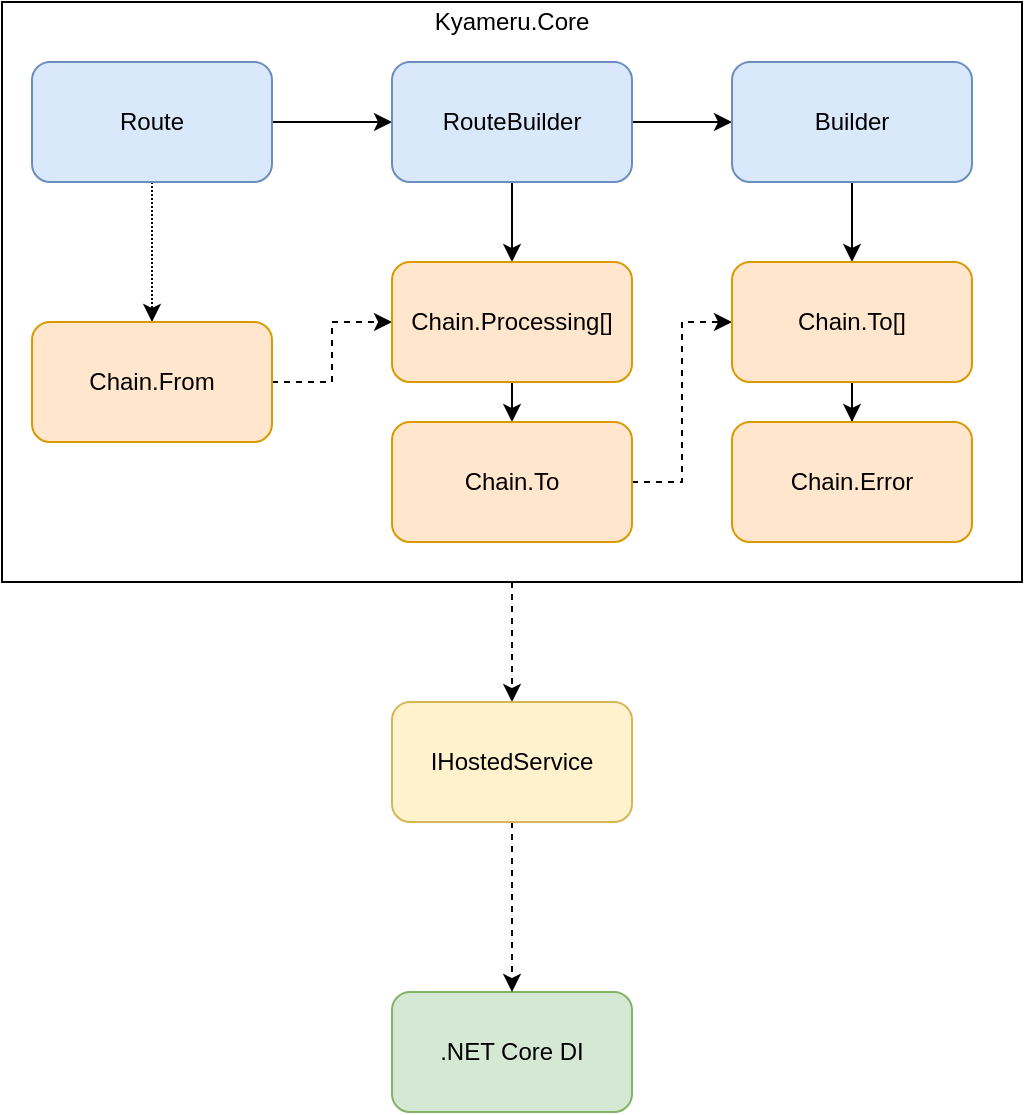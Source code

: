 <mxfile version="13.7.9" type="device" pages="2"><diagram id="D4D58hoJVwwBNJkjfzT6" name="Basic"><mxGraphModel dx="1092" dy="816" grid="1" gridSize="10" guides="1" tooltips="1" connect="1" arrows="1" fold="1" page="1" pageScale="1" pageWidth="827" pageHeight="1169" math="0" shadow="0"><root><mxCell id="0"/><mxCell id="1" parent="0"/><mxCell id="ehuOy5O4nS_5-1ZMVrTb-1" value=".NET Core DI" style="rounded=1;whiteSpace=wrap;html=1;fillColor=#d5e8d4;strokeColor=#82b366;" vertex="1" parent="1"><mxGeometry x="340" y="585" width="120" height="60" as="geometry"/></mxCell><mxCell id="ehuOy5O4nS_5-1ZMVrTb-28" value="" style="edgeStyle=orthogonalEdgeStyle;rounded=0;orthogonalLoop=1;jettySize=auto;html=1;dashed=1;" edge="1" parent="1" source="ehuOy5O4nS_5-1ZMVrTb-2" target="ehuOy5O4nS_5-1ZMVrTb-26"><mxGeometry relative="1" as="geometry"/></mxCell><mxCell id="ehuOy5O4nS_5-1ZMVrTb-2" value="" style="rounded=0;whiteSpace=wrap;html=1;" vertex="1" parent="1"><mxGeometry x="145" y="90" width="510" height="290" as="geometry"/></mxCell><mxCell id="ehuOy5O4nS_5-1ZMVrTb-4" value="Kyameru.Core" style="text;html=1;strokeColor=none;fillColor=none;align=center;verticalAlign=middle;whiteSpace=wrap;rounded=0;" vertex="1" parent="1"><mxGeometry x="380" y="90" width="40" height="20" as="geometry"/></mxCell><mxCell id="ehuOy5O4nS_5-1ZMVrTb-9" value="" style="edgeStyle=orthogonalEdgeStyle;rounded=0;orthogonalLoop=1;jettySize=auto;html=1;" edge="1" parent="1" source="ehuOy5O4nS_5-1ZMVrTb-6" target="ehuOy5O4nS_5-1ZMVrTb-8"><mxGeometry relative="1" as="geometry"/></mxCell><mxCell id="ehuOy5O4nS_5-1ZMVrTb-13" style="edgeStyle=orthogonalEdgeStyle;rounded=0;orthogonalLoop=1;jettySize=auto;html=1;exitX=0.5;exitY=1;exitDx=0;exitDy=0;entryX=0.5;entryY=0;entryDx=0;entryDy=0;dashed=1;dashPattern=1 1;" edge="1" parent="1" source="ehuOy5O4nS_5-1ZMVrTb-6" target="ehuOy5O4nS_5-1ZMVrTb-12"><mxGeometry relative="1" as="geometry"/></mxCell><mxCell id="ehuOy5O4nS_5-1ZMVrTb-6" value="Route" style="rounded=1;whiteSpace=wrap;html=1;fillColor=#dae8fc;strokeColor=#6c8ebf;" vertex="1" parent="1"><mxGeometry x="160" y="120" width="120" height="60" as="geometry"/></mxCell><mxCell id="ehuOy5O4nS_5-1ZMVrTb-11" value="" style="edgeStyle=orthogonalEdgeStyle;rounded=0;orthogonalLoop=1;jettySize=auto;html=1;" edge="1" parent="1" source="ehuOy5O4nS_5-1ZMVrTb-8" target="ehuOy5O4nS_5-1ZMVrTb-10"><mxGeometry relative="1" as="geometry"/></mxCell><mxCell id="ehuOy5O4nS_5-1ZMVrTb-20" style="edgeStyle=orthogonalEdgeStyle;rounded=0;orthogonalLoop=1;jettySize=auto;html=1;exitX=0.5;exitY=1;exitDx=0;exitDy=0;entryX=0.5;entryY=0;entryDx=0;entryDy=0;" edge="1" parent="1" source="ehuOy5O4nS_5-1ZMVrTb-8" target="ehuOy5O4nS_5-1ZMVrTb-14"><mxGeometry relative="1" as="geometry"/></mxCell><mxCell id="ehuOy5O4nS_5-1ZMVrTb-8" value="RouteBuilder" style="rounded=1;whiteSpace=wrap;html=1;fillColor=#dae8fc;strokeColor=#6c8ebf;" vertex="1" parent="1"><mxGeometry x="340" y="120" width="120" height="60" as="geometry"/></mxCell><mxCell id="ehuOy5O4nS_5-1ZMVrTb-22" style="edgeStyle=orthogonalEdgeStyle;rounded=0;orthogonalLoop=1;jettySize=auto;html=1;exitX=0.5;exitY=1;exitDx=0;exitDy=0;entryX=0.5;entryY=0;entryDx=0;entryDy=0;" edge="1" parent="1" source="ehuOy5O4nS_5-1ZMVrTb-10" target="ehuOy5O4nS_5-1ZMVrTb-17"><mxGeometry relative="1" as="geometry"/></mxCell><mxCell id="ehuOy5O4nS_5-1ZMVrTb-10" value="Builder" style="rounded=1;whiteSpace=wrap;html=1;fillColor=#dae8fc;strokeColor=#6c8ebf;" vertex="1" parent="1"><mxGeometry x="510" y="120" width="120" height="60" as="geometry"/></mxCell><mxCell id="ehuOy5O4nS_5-1ZMVrTb-24" style="edgeStyle=orthogonalEdgeStyle;rounded=0;orthogonalLoop=1;jettySize=auto;html=1;entryX=0;entryY=0.5;entryDx=0;entryDy=0;dashed=1;" edge="1" parent="1" source="ehuOy5O4nS_5-1ZMVrTb-12" target="ehuOy5O4nS_5-1ZMVrTb-14"><mxGeometry relative="1" as="geometry"/></mxCell><mxCell id="ehuOy5O4nS_5-1ZMVrTb-12" value="Chain.From" style="rounded=1;whiteSpace=wrap;html=1;fillColor=#ffe6cc;strokeColor=#d79b00;" vertex="1" parent="1"><mxGeometry x="160" y="250" width="120" height="60" as="geometry"/></mxCell><mxCell id="ehuOy5O4nS_5-1ZMVrTb-21" style="edgeStyle=orthogonalEdgeStyle;rounded=0;orthogonalLoop=1;jettySize=auto;html=1;exitX=0.5;exitY=1;exitDx=0;exitDy=0;entryX=0.5;entryY=0;entryDx=0;entryDy=0;" edge="1" parent="1" source="ehuOy5O4nS_5-1ZMVrTb-14" target="ehuOy5O4nS_5-1ZMVrTb-16"><mxGeometry relative="1" as="geometry"/></mxCell><mxCell id="ehuOy5O4nS_5-1ZMVrTb-14" value="Chain.Processing[]" style="rounded=1;whiteSpace=wrap;html=1;fillColor=#ffe6cc;strokeColor=#d79b00;" vertex="1" parent="1"><mxGeometry x="340" y="220" width="120" height="60" as="geometry"/></mxCell><mxCell id="ehuOy5O4nS_5-1ZMVrTb-25" style="edgeStyle=orthogonalEdgeStyle;rounded=0;orthogonalLoop=1;jettySize=auto;html=1;exitX=1;exitY=0.5;exitDx=0;exitDy=0;entryX=0;entryY=0.5;entryDx=0;entryDy=0;dashed=1;" edge="1" parent="1" source="ehuOy5O4nS_5-1ZMVrTb-16" target="ehuOy5O4nS_5-1ZMVrTb-17"><mxGeometry relative="1" as="geometry"/></mxCell><mxCell id="ehuOy5O4nS_5-1ZMVrTb-16" value="Chain.To" style="rounded=1;whiteSpace=wrap;html=1;fillColor=#ffe6cc;strokeColor=#d79b00;" vertex="1" parent="1"><mxGeometry x="340" y="300" width="120" height="60" as="geometry"/></mxCell><mxCell id="ehuOy5O4nS_5-1ZMVrTb-23" style="edgeStyle=orthogonalEdgeStyle;rounded=0;orthogonalLoop=1;jettySize=auto;html=1;exitX=0.5;exitY=1;exitDx=0;exitDy=0;" edge="1" parent="1" source="ehuOy5O4nS_5-1ZMVrTb-17" target="ehuOy5O4nS_5-1ZMVrTb-18"><mxGeometry relative="1" as="geometry"/></mxCell><mxCell id="ehuOy5O4nS_5-1ZMVrTb-17" value="Chain.To[]" style="rounded=1;whiteSpace=wrap;html=1;fillColor=#ffe6cc;strokeColor=#d79b00;" vertex="1" parent="1"><mxGeometry x="510" y="220" width="120" height="60" as="geometry"/></mxCell><mxCell id="ehuOy5O4nS_5-1ZMVrTb-18" value="Chain.Error" style="rounded=1;whiteSpace=wrap;html=1;fillColor=#ffe6cc;strokeColor=#d79b00;" vertex="1" parent="1"><mxGeometry x="510" y="300" width="120" height="60" as="geometry"/></mxCell><mxCell id="ehuOy5O4nS_5-1ZMVrTb-27" value="" style="edgeStyle=orthogonalEdgeStyle;rounded=0;orthogonalLoop=1;jettySize=auto;html=1;dashed=1;" edge="1" parent="1" source="ehuOy5O4nS_5-1ZMVrTb-26" target="ehuOy5O4nS_5-1ZMVrTb-1"><mxGeometry relative="1" as="geometry"/></mxCell><mxCell id="ehuOy5O4nS_5-1ZMVrTb-26" value="IHostedService" style="rounded=1;whiteSpace=wrap;html=1;fillColor=#fff2cc;strokeColor=#d6b656;" vertex="1" parent="1"><mxGeometry x="340" y="440" width="120" height="60" as="geometry"/></mxCell></root></mxGraphModel></diagram><diagram id="bNw49PAiY6rqvHR16H36" name="Flow"><mxGraphModel dx="1092" dy="816" grid="1" gridSize="10" guides="1" tooltips="1" connect="1" arrows="1" fold="1" page="1" pageScale="1" pageWidth="827" pageHeight="1169" math="0" shadow="0"><root><mxCell id="QjQsWKZMk5YT0tR8giiv-0"/><mxCell id="QjQsWKZMk5YT0tR8giiv-1" parent="QjQsWKZMk5YT0tR8giiv-0"/><mxCell id="QjQsWKZMk5YT0tR8giiv-4" value="" style="edgeStyle=orthogonalEdgeStyle;rounded=0;orthogonalLoop=1;jettySize=auto;html=1;" edge="1" parent="QjQsWKZMk5YT0tR8giiv-1" source="QjQsWKZMk5YT0tR8giiv-2" target="QjQsWKZMk5YT0tR8giiv-3"><mxGeometry relative="1" as="geometry"/></mxCell><mxCell id="QjQsWKZMk5YT0tR8giiv-38" style="edgeStyle=orthogonalEdgeStyle;rounded=0;orthogonalLoop=1;jettySize=auto;html=1;exitX=0.5;exitY=1;exitDx=0;exitDy=0;entryX=0;entryY=0.5;entryDx=0;entryDy=0;" edge="1" parent="QjQsWKZMk5YT0tR8giiv-1" source="QjQsWKZMk5YT0tR8giiv-2" target="QjQsWKZMk5YT0tR8giiv-25"><mxGeometry relative="1" as="geometry"/></mxCell><mxCell id="QjQsWKZMk5YT0tR8giiv-2" value="Core.Chain.From" style="rounded=1;whiteSpace=wrap;html=1;fillColor=#d5e8d4;strokeColor=#82b366;" vertex="1" parent="QjQsWKZMk5YT0tR8giiv-1"><mxGeometry x="40" y="290" width="120" height="60" as="geometry"/></mxCell><mxCell id="QjQsWKZMk5YT0tR8giiv-6" value="" style="edgeStyle=orthogonalEdgeStyle;rounded=0;orthogonalLoop=1;jettySize=auto;html=1;entryX=0;entryY=0.5;entryDx=0;entryDy=0;" edge="1" parent="QjQsWKZMk5YT0tR8giiv-1" source="QjQsWKZMk5YT0tR8giiv-3" target="QjQsWKZMk5YT0tR8giiv-5"><mxGeometry relative="1" as="geometry"/></mxCell><mxCell id="QjQsWKZMk5YT0tR8giiv-3" value="IFromComponent&lt;br&gt;Process" style="rounded=1;whiteSpace=wrap;html=1;fillColor=#fff2cc;strokeColor=#d6b656;" vertex="1" parent="QjQsWKZMk5YT0tR8giiv-1"><mxGeometry x="240" y="290" width="120" height="60" as="geometry"/></mxCell><mxCell id="QjQsWKZMk5YT0tR8giiv-9" value="" style="edgeStyle=orthogonalEdgeStyle;rounded=0;orthogonalLoop=1;jettySize=auto;html=1;" edge="1" parent="QjQsWKZMk5YT0tR8giiv-1" source="QjQsWKZMk5YT0tR8giiv-5" target="QjQsWKZMk5YT0tR8giiv-7"><mxGeometry relative="1" as="geometry"/></mxCell><mxCell id="QjQsWKZMk5YT0tR8giiv-12" value="" style="edgeStyle=orthogonalEdgeStyle;rounded=0;orthogonalLoop=1;jettySize=auto;html=1;" edge="1" parent="QjQsWKZMk5YT0tR8giiv-1" source="QjQsWKZMk5YT0tR8giiv-5" target="QjQsWKZMk5YT0tR8giiv-11"><mxGeometry relative="1" as="geometry"/></mxCell><mxCell id="QjQsWKZMk5YT0tR8giiv-5" value="Chain.Process" style="rounded=1;whiteSpace=wrap;html=1;fillColor=#d5e8d4;strokeColor=#82b366;dashed=1;" vertex="1" parent="QjQsWKZMk5YT0tR8giiv-1"><mxGeometry x="440" y="80" width="120" height="60" as="geometry"/></mxCell><mxCell id="QjQsWKZMk5YT0tR8giiv-10" value="" style="edgeStyle=orthogonalEdgeStyle;rounded=0;orthogonalLoop=1;jettySize=auto;html=1;" edge="1" parent="QjQsWKZMk5YT0tR8giiv-1" source="QjQsWKZMk5YT0tR8giiv-7" target="QjQsWKZMk5YT0tR8giiv-8"><mxGeometry relative="1" as="geometry"/></mxCell><mxCell id="QjQsWKZMk5YT0tR8giiv-14" value="" style="edgeStyle=orthogonalEdgeStyle;rounded=0;orthogonalLoop=1;jettySize=auto;html=1;" edge="1" parent="QjQsWKZMk5YT0tR8giiv-1" source="QjQsWKZMk5YT0tR8giiv-7" target="QjQsWKZMk5YT0tR8giiv-13"><mxGeometry relative="1" as="geometry"/></mxCell><mxCell id="QjQsWKZMk5YT0tR8giiv-7" value="Chain.Process" style="rounded=1;whiteSpace=wrap;html=1;fillColor=#d5e8d4;strokeColor=#82b366;dashed=1;" vertex="1" parent="QjQsWKZMk5YT0tR8giiv-1"><mxGeometry x="440" y="190" width="120" height="60" as="geometry"/></mxCell><mxCell id="QjQsWKZMk5YT0tR8giiv-16" value="" style="edgeStyle=orthogonalEdgeStyle;rounded=0;orthogonalLoop=1;jettySize=auto;html=1;" edge="1" parent="QjQsWKZMk5YT0tR8giiv-1" source="QjQsWKZMk5YT0tR8giiv-8" target="QjQsWKZMk5YT0tR8giiv-15"><mxGeometry relative="1" as="geometry"/></mxCell><mxCell id="QjQsWKZMk5YT0tR8giiv-36" style="edgeStyle=orthogonalEdgeStyle;rounded=0;orthogonalLoop=1;jettySize=auto;html=1;exitX=0.5;exitY=1;exitDx=0;exitDy=0;entryX=0.5;entryY=0;entryDx=0;entryDy=0;" edge="1" parent="QjQsWKZMk5YT0tR8giiv-1" source="QjQsWKZMk5YT0tR8giiv-8" target="QjQsWKZMk5YT0tR8giiv-25"><mxGeometry relative="1" as="geometry"/></mxCell><mxCell id="QjQsWKZMk5YT0tR8giiv-8" value="Core.Chain.To" style="rounded=1;whiteSpace=wrap;html=1;fillColor=#d5e8d4;strokeColor=#82b366;" vertex="1" parent="QjQsWKZMk5YT0tR8giiv-1"><mxGeometry x="440" y="290" width="120" height="60" as="geometry"/></mxCell><mxCell id="QjQsWKZMk5YT0tR8giiv-11" value="IComponent&lt;br&gt;Process" style="rounded=1;whiteSpace=wrap;html=1;fillColor=#fff2cc;strokeColor=#d6b656;dashed=1;" vertex="1" parent="QjQsWKZMk5YT0tR8giiv-1"><mxGeometry x="640" y="80" width="120" height="60" as="geometry"/></mxCell><mxCell id="QjQsWKZMk5YT0tR8giiv-13" value="IComponent&lt;br&gt;Process" style="rounded=1;whiteSpace=wrap;html=1;fillColor=#fff2cc;strokeColor=#d6b656;dashed=1;" vertex="1" parent="QjQsWKZMk5YT0tR8giiv-1"><mxGeometry x="640" y="190" width="120" height="60" as="geometry"/></mxCell><mxCell id="QjQsWKZMk5YT0tR8giiv-18" value="" style="edgeStyle=orthogonalEdgeStyle;rounded=0;orthogonalLoop=1;jettySize=auto;html=1;entryX=0;entryY=0.5;entryDx=0;entryDy=0;" edge="1" parent="QjQsWKZMk5YT0tR8giiv-1" source="QjQsWKZMk5YT0tR8giiv-15" target="QjQsWKZMk5YT0tR8giiv-17"><mxGeometry relative="1" as="geometry"/></mxCell><mxCell id="QjQsWKZMk5YT0tR8giiv-15" value="IToComponent&lt;br&gt;Process" style="rounded=1;whiteSpace=wrap;html=1;fillColor=#fff2cc;strokeColor=#d6b656;" vertex="1" parent="QjQsWKZMk5YT0tR8giiv-1"><mxGeometry x="640" y="290" width="120" height="60" as="geometry"/></mxCell><mxCell id="QjQsWKZMk5YT0tR8giiv-22" value="" style="edgeStyle=orthogonalEdgeStyle;rounded=0;orthogonalLoop=1;jettySize=auto;html=1;" edge="1" parent="QjQsWKZMk5YT0tR8giiv-1" source="QjQsWKZMk5YT0tR8giiv-17" target="QjQsWKZMk5YT0tR8giiv-19"><mxGeometry relative="1" as="geometry"/></mxCell><mxCell id="QjQsWKZMk5YT0tR8giiv-34" value="" style="edgeStyle=orthogonalEdgeStyle;rounded=0;orthogonalLoop=1;jettySize=auto;html=1;" edge="1" parent="QjQsWKZMk5YT0tR8giiv-1" source="QjQsWKZMk5YT0tR8giiv-17" target="QjQsWKZMk5YT0tR8giiv-23"><mxGeometry relative="1" as="geometry"/></mxCell><mxCell id="QjQsWKZMk5YT0tR8giiv-17" value="Core.Chain.To" style="rounded=1;whiteSpace=wrap;html=1;fillColor=#d5e8d4;strokeColor=#82b366;dashed=1;" vertex="1" parent="QjQsWKZMk5YT0tR8giiv-1"><mxGeometry x="840" y="80" width="120" height="60" as="geometry"/></mxCell><mxCell id="QjQsWKZMk5YT0tR8giiv-19" value="IToComponent&lt;br&gt;Process" style="rounded=1;whiteSpace=wrap;html=1;fillColor=#fff2cc;strokeColor=#d6b656;dashed=1;" vertex="1" parent="QjQsWKZMk5YT0tR8giiv-1"><mxGeometry x="1040" y="80" width="120" height="60" as="geometry"/></mxCell><mxCell id="QjQsWKZMk5YT0tR8giiv-32" value="" style="edgeStyle=orthogonalEdgeStyle;rounded=0;orthogonalLoop=1;jettySize=auto;html=1;" edge="1" parent="QjQsWKZMk5YT0tR8giiv-1" source="QjQsWKZMk5YT0tR8giiv-23" target="QjQsWKZMk5YT0tR8giiv-30"><mxGeometry relative="1" as="geometry"/></mxCell><mxCell id="QjQsWKZMk5YT0tR8giiv-35" value="" style="edgeStyle=orthogonalEdgeStyle;rounded=0;orthogonalLoop=1;jettySize=auto;html=1;" edge="1" parent="QjQsWKZMk5YT0tR8giiv-1" source="QjQsWKZMk5YT0tR8giiv-23" target="QjQsWKZMk5YT0tR8giiv-24"><mxGeometry relative="1" as="geometry"/></mxCell><mxCell id="QjQsWKZMk5YT0tR8giiv-23" value="Core.Chain.To" style="rounded=1;whiteSpace=wrap;html=1;fillColor=#d5e8d4;strokeColor=#82b366;dashed=1;" vertex="1" parent="QjQsWKZMk5YT0tR8giiv-1"><mxGeometry x="840" y="190" width="120" height="60" as="geometry"/></mxCell><mxCell id="QjQsWKZMk5YT0tR8giiv-33" value="" style="edgeStyle=orthogonalEdgeStyle;rounded=0;orthogonalLoop=1;jettySize=auto;html=1;" edge="1" parent="QjQsWKZMk5YT0tR8giiv-1" source="QjQsWKZMk5YT0tR8giiv-24" target="QjQsWKZMk5YT0tR8giiv-31"><mxGeometry relative="1" as="geometry"/></mxCell><mxCell id="QjQsWKZMk5YT0tR8giiv-37" style="edgeStyle=orthogonalEdgeStyle;rounded=0;orthogonalLoop=1;jettySize=auto;html=1;exitX=0.5;exitY=1;exitDx=0;exitDy=0;entryX=0.5;entryY=0;entryDx=0;entryDy=0;" edge="1" parent="QjQsWKZMk5YT0tR8giiv-1" source="QjQsWKZMk5YT0tR8giiv-24" target="QjQsWKZMk5YT0tR8giiv-25"><mxGeometry relative="1" as="geometry"/></mxCell><mxCell id="QjQsWKZMk5YT0tR8giiv-24" value="Core.Chain.To" style="rounded=1;whiteSpace=wrap;html=1;fillColor=#d5e8d4;strokeColor=#82b366;dashed=1;" vertex="1" parent="QjQsWKZMk5YT0tR8giiv-1"><mxGeometry x="840" y="290" width="120" height="60" as="geometry"/></mxCell><mxCell id="QjQsWKZMk5YT0tR8giiv-29" value="" style="edgeStyle=orthogonalEdgeStyle;rounded=0;orthogonalLoop=1;jettySize=auto;html=1;" edge="1" parent="QjQsWKZMk5YT0tR8giiv-1" source="QjQsWKZMk5YT0tR8giiv-25" target="QjQsWKZMk5YT0tR8giiv-28"><mxGeometry relative="1" as="geometry"/></mxCell><mxCell id="QjQsWKZMk5YT0tR8giiv-25" value="Core.Chain.Error" style="rounded=1;whiteSpace=wrap;html=1;fillColor=#d5e8d4;strokeColor=#82b366;dashed=1;" vertex="1" parent="QjQsWKZMk5YT0tR8giiv-1"><mxGeometry x="640" y="430" width="120" height="60" as="geometry"/></mxCell><mxCell id="QjQsWKZMk5YT0tR8giiv-28" value="IErrorComponent&lt;br&gt;Process" style="rounded=1;whiteSpace=wrap;html=1;fillColor=#fff2cc;strokeColor=#d6b656;dashed=1;" vertex="1" parent="QjQsWKZMk5YT0tR8giiv-1"><mxGeometry x="640" y="570" width="120" height="60" as="geometry"/></mxCell><mxCell id="QjQsWKZMk5YT0tR8giiv-30" value="IToComponent&lt;br&gt;Process" style="rounded=1;whiteSpace=wrap;html=1;fillColor=#fff2cc;strokeColor=#d6b656;dashed=1;" vertex="1" parent="QjQsWKZMk5YT0tR8giiv-1"><mxGeometry x="1040" y="190" width="120" height="60" as="geometry"/></mxCell><mxCell id="QjQsWKZMk5YT0tR8giiv-31" value="IToComponent&lt;br&gt;Process" style="rounded=1;whiteSpace=wrap;html=1;fillColor=#fff2cc;strokeColor=#d6b656;dashed=1;" vertex="1" parent="QjQsWKZMk5YT0tR8giiv-1"><mxGeometry x="1040" y="290" width="120" height="60" as="geometry"/></mxCell></root></mxGraphModel></diagram></mxfile>